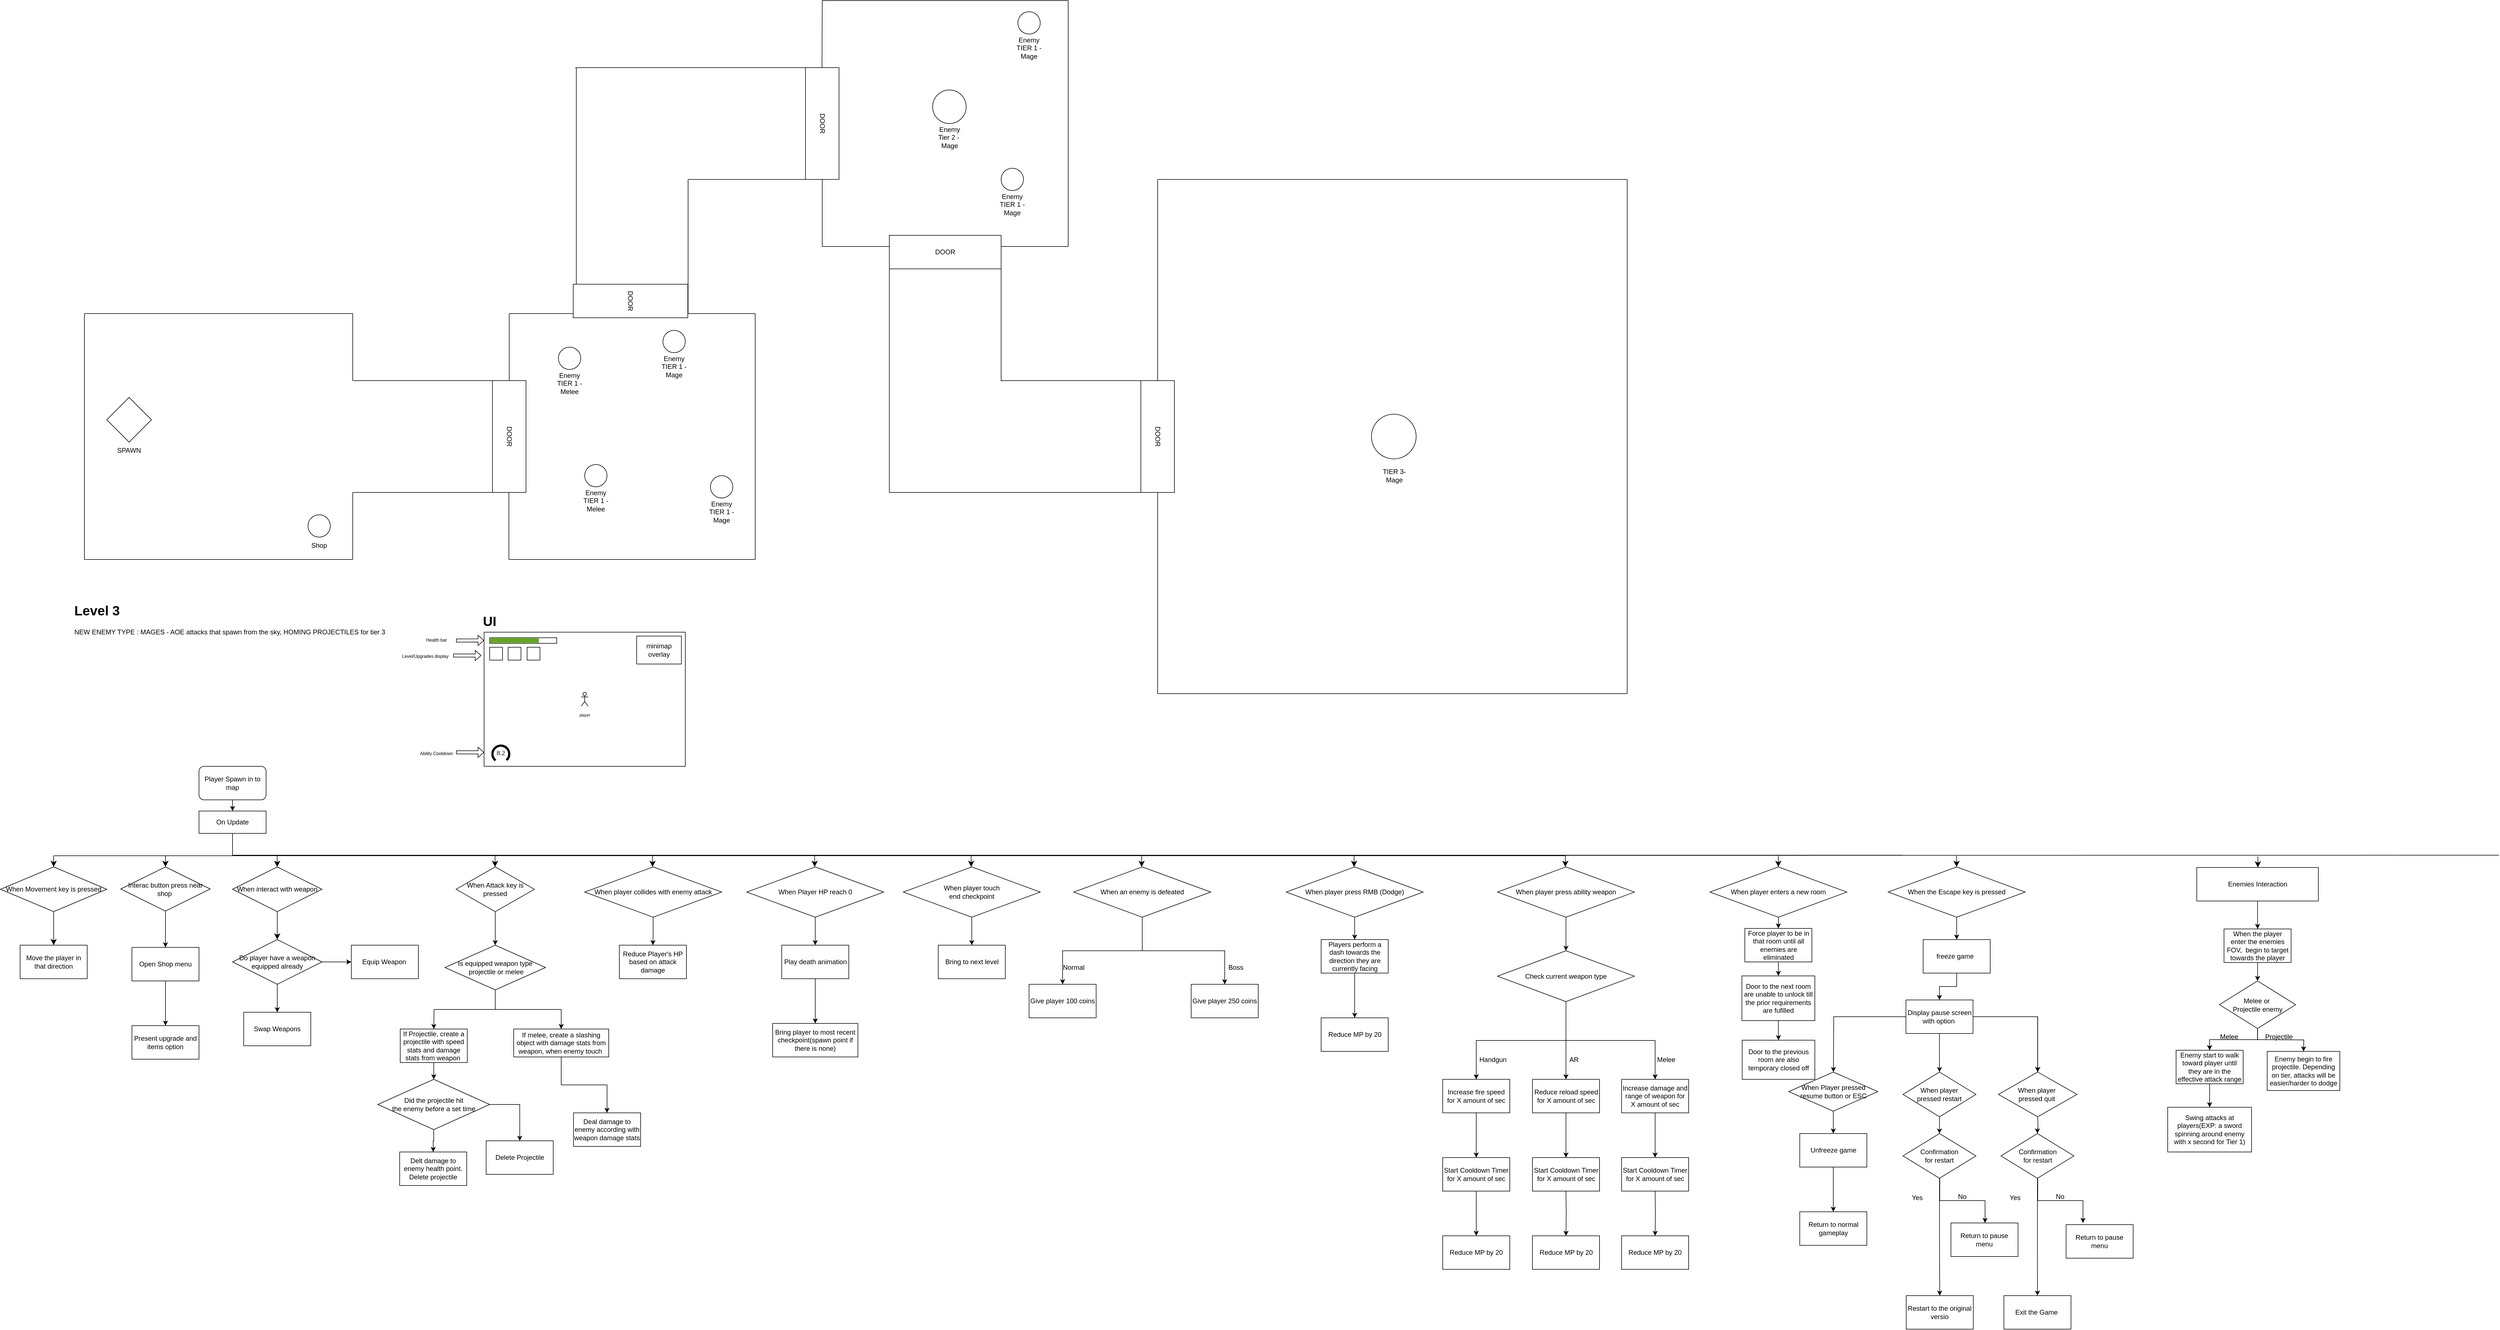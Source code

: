 <mxfile version="27.1.1">
  <diagram name="Page-1" id="taYUtSJ_4CDuhA6wjiIW">
    <mxGraphModel dx="4773" dy="3417" grid="1" gridSize="10" guides="1" tooltips="1" connect="1" arrows="1" fold="1" page="1" pageScale="1" pageWidth="850" pageHeight="1100" math="0" shadow="0" adaptiveColors="auto">
      <root>
        <mxCell id="0" />
        <mxCell id="1" parent="0" />
        <mxCell id="AHNwK2kC-aCpybcXHfES-3" value="" style="rounded=0;whiteSpace=wrap;html=1;strokeColor=none;fillColor=light-dark(#FFFFFF,#00CC00);opacity=20;movable=0;resizable=0;rotatable=0;deletable=0;editable=0;locked=1;connectable=0;" parent="1" vertex="1">
          <mxGeometry x="-600" y="480" width="480" height="440" as="geometry" />
        </mxCell>
        <mxCell id="h_4dqQD72bOemCukOD2A-11" value="&lt;h1 style=&quot;margin-top: 0px;&quot;&gt;Level 3&lt;/h1&gt;&lt;div&gt;NEW ENEMY TYPE : MAGES - AOE attacks that spawn from the sky, HOMING PROJECTILES for tier 3&lt;/div&gt;" style="text;html=1;whiteSpace=wrap;overflow=hidden;rounded=0;" parent="1" vertex="1">
          <mxGeometry x="-620" y="991.45" width="620" height="310" as="geometry" />
        </mxCell>
        <mxCell id="E4qFbeiB4ODEOkEXqFHY-1" value="&lt;h1 style=&quot;margin-top: 0px;&quot;&gt;&lt;span style=&quot;background-color: transparent; color: light-dark(rgb(0, 0, 0), rgb(255, 255, 255));&quot;&gt;UI&lt;/span&gt;&lt;/h1&gt;" style="text;html=1;whiteSpace=wrap;overflow=hidden;rounded=0;align=center;" parent="1" vertex="1">
          <mxGeometry x="35" y="1010" width="180" height="40" as="geometry" />
        </mxCell>
        <mxCell id="E4qFbeiB4ODEOkEXqFHY-2" value="" style="rounded=0;whiteSpace=wrap;html=1;" parent="1" vertex="1">
          <mxGeometry x="115" y="1050" width="360" height="240" as="geometry" />
        </mxCell>
        <mxCell id="E4qFbeiB4ODEOkEXqFHY-3" value="" style="rounded=0;whiteSpace=wrap;html=1;" parent="1" vertex="1">
          <mxGeometry x="125" y="1060" width="120" height="10" as="geometry" />
        </mxCell>
        <mxCell id="E4qFbeiB4ODEOkEXqFHY-4" value="" style="rounded=0;whiteSpace=wrap;html=1;fillColor=#60a917;fontColor=#ffffff;strokeColor=none;movable=1;resizable=1;rotatable=1;deletable=1;editable=1;locked=0;connectable=1;" parent="1" vertex="1">
          <mxGeometry x="126" y="1061" width="87" height="8" as="geometry" />
        </mxCell>
        <mxCell id="E4qFbeiB4ODEOkEXqFHY-5" value="" style="ellipse;whiteSpace=wrap;html=1;aspect=fixed;strokeWidth=4;" parent="1" vertex="1">
          <mxGeometry x="130" y="1253" width="30" height="30" as="geometry" />
        </mxCell>
        <mxCell id="E4qFbeiB4ODEOkEXqFHY-7" value="&lt;font face=&quot;Tahoma&quot;&gt;8.2&lt;/font&gt;" style="text;html=1;align=center;verticalAlign=middle;whiteSpace=wrap;rounded=0;" parent="1" vertex="1">
          <mxGeometry x="115" y="1251" width="60" height="30" as="geometry" />
        </mxCell>
        <mxCell id="E4qFbeiB4ODEOkEXqFHY-8" value="minimap overlay" style="rounded=0;whiteSpace=wrap;html=1;" parent="1" vertex="1">
          <mxGeometry x="388" y="1057" width="80" height="50" as="geometry" />
        </mxCell>
        <mxCell id="E4qFbeiB4ODEOkEXqFHY-9" value="" style="shape=flexArrow;endArrow=classic;html=1;rounded=0;width=5.714;endSize=3.095;endWidth=11.565;" parent="1" edge="1">
          <mxGeometry width="50" height="50" relative="1" as="geometry">
            <mxPoint x="65" y="1265" as="sourcePoint" />
            <mxPoint x="115" y="1265" as="targetPoint" />
          </mxGeometry>
        </mxCell>
        <mxCell id="E4qFbeiB4ODEOkEXqFHY-10" value="" style="shape=flexArrow;endArrow=classic;html=1;rounded=0;width=5.714;endSize=3.095;endWidth=11.565;" parent="1" edge="1">
          <mxGeometry width="50" height="50" relative="1" as="geometry">
            <mxPoint x="65" y="1065" as="sourcePoint" />
            <mxPoint x="115" y="1064.76" as="targetPoint" />
          </mxGeometry>
        </mxCell>
        <mxCell id="E4qFbeiB4ODEOkEXqFHY-11" value="&lt;div&gt;&lt;font style=&quot;font-size: 8px;&quot;&gt;Ability&amp;nbsp;&lt;/font&gt;&lt;span style=&quot;font-size: 8px; background-color: transparent; color: light-dark(rgb(0, 0, 0), rgb(255, 255, 255));&quot;&gt;Cooldown&lt;/span&gt;&lt;/div&gt;" style="text;html=1;align=center;verticalAlign=middle;whiteSpace=wrap;rounded=0;" parent="1" vertex="1">
          <mxGeometry x="-15" y="1251" width="90" height="30" as="geometry" />
        </mxCell>
        <mxCell id="E4qFbeiB4ODEOkEXqFHY-12" value="&lt;div&gt;&lt;span style=&quot;font-size: 8px;&quot;&gt;Health bar&lt;/span&gt;&lt;/div&gt;" style="text;html=1;align=center;verticalAlign=middle;whiteSpace=wrap;rounded=0;" parent="1" vertex="1">
          <mxGeometry x="-15" y="1048" width="90" height="30" as="geometry" />
        </mxCell>
        <mxCell id="E4qFbeiB4ODEOkEXqFHY-19" value="" style="whiteSpace=wrap;html=1;aspect=fixed;" parent="1" vertex="1">
          <mxGeometry x="125" y="1077" width="23" height="23" as="geometry" />
        </mxCell>
        <mxCell id="E4qFbeiB4ODEOkEXqFHY-20" value="" style="whiteSpace=wrap;html=1;aspect=fixed;" parent="1" vertex="1">
          <mxGeometry x="158" y="1077" width="23" height="23" as="geometry" />
        </mxCell>
        <mxCell id="E4qFbeiB4ODEOkEXqFHY-21" value="" style="whiteSpace=wrap;html=1;aspect=fixed;" parent="1" vertex="1">
          <mxGeometry x="192" y="1077" width="23" height="23" as="geometry" />
        </mxCell>
        <mxCell id="E4qFbeiB4ODEOkEXqFHY-22" value="" style="shape=flexArrow;endArrow=classic;html=1;rounded=0;width=5.714;endSize=3.095;endWidth=11.565;" parent="1" edge="1">
          <mxGeometry width="50" height="50" relative="1" as="geometry">
            <mxPoint x="60" y="1091.8" as="sourcePoint" />
            <mxPoint x="110" y="1091.8" as="targetPoint" />
          </mxGeometry>
        </mxCell>
        <mxCell id="E4qFbeiB4ODEOkEXqFHY-23" value="&lt;span style=&quot;font-size: 8px;&quot;&gt;Level/Upgrades display&lt;/span&gt;" style="text;html=1;align=center;verticalAlign=middle;whiteSpace=wrap;rounded=0;" parent="1" vertex="1">
          <mxGeometry x="-35" y="1077" width="90" height="30" as="geometry" />
        </mxCell>
        <mxCell id="E4qFbeiB4ODEOkEXqFHY-24" value="" style="triangle;whiteSpace=wrap;html=1;rotation=-90;strokeColor=none;" parent="1" vertex="1">
          <mxGeometry x="137.2" y="1258.45" width="16.87" height="43" as="geometry" />
        </mxCell>
        <mxCell id="E4qFbeiB4ODEOkEXqFHY-25" value="&lt;div&gt;&lt;font style=&quot;font-size: 7px;&quot;&gt;player&lt;/font&gt;&lt;/div&gt;" style="shape=umlActor;verticalLabelPosition=bottom;verticalAlign=top;html=1;outlineConnect=0;rounded=0;" parent="1" vertex="1">
          <mxGeometry x="288.75" y="1157.5" width="12.5" height="25" as="geometry" />
        </mxCell>
        <mxCell id="0Q67ihyZQGFLPFBbPp2H-2" value="" style="endArrow=none;html=1;rounded=0;" parent="1" edge="1">
          <mxGeometry width="50" height="50" relative="1" as="geometry">
            <mxPoint x="-600" y="920" as="sourcePoint" />
            <mxPoint x="-600" y="480" as="targetPoint" />
          </mxGeometry>
        </mxCell>
        <mxCell id="0Q67ihyZQGFLPFBbPp2H-3" value="" style="endArrow=none;html=1;rounded=0;" parent="1" edge="1">
          <mxGeometry width="50" height="50" relative="1" as="geometry">
            <mxPoint x="-600" y="480" as="sourcePoint" />
            <mxPoint x="-120" y="480" as="targetPoint" />
          </mxGeometry>
        </mxCell>
        <mxCell id="0Q67ihyZQGFLPFBbPp2H-4" value="" style="endArrow=none;html=1;rounded=0;" parent="1" edge="1">
          <mxGeometry width="50" height="50" relative="1" as="geometry">
            <mxPoint x="-600" y="920" as="sourcePoint" />
            <mxPoint x="-120" y="920" as="targetPoint" />
          </mxGeometry>
        </mxCell>
        <mxCell id="0Q67ihyZQGFLPFBbPp2H-5" value="" style="endArrow=none;html=1;rounded=0;" parent="1" edge="1">
          <mxGeometry width="50" height="50" relative="1" as="geometry">
            <mxPoint x="-120" y="600" as="sourcePoint" />
            <mxPoint x="-120" y="480" as="targetPoint" />
          </mxGeometry>
        </mxCell>
        <mxCell id="0Q67ihyZQGFLPFBbPp2H-6" value="" style="endArrow=none;html=1;rounded=0;" parent="1" edge="1">
          <mxGeometry width="50" height="50" relative="1" as="geometry">
            <mxPoint x="-120" y="920" as="sourcePoint" />
            <mxPoint x="-120" y="800" as="targetPoint" />
          </mxGeometry>
        </mxCell>
        <mxCell id="0Q67ihyZQGFLPFBbPp2H-7" value="" style="endArrow=none;html=1;rounded=0;" parent="1" edge="1">
          <mxGeometry width="50" height="50" relative="1" as="geometry">
            <mxPoint x="-120" y="600" as="sourcePoint" />
            <mxPoint x="160" y="600" as="targetPoint" />
          </mxGeometry>
        </mxCell>
        <mxCell id="0Q67ihyZQGFLPFBbPp2H-8" value="" style="endArrow=none;html=1;rounded=0;" parent="1" edge="1">
          <mxGeometry width="50" height="50" relative="1" as="geometry">
            <mxPoint x="-120" y="800" as="sourcePoint" />
            <mxPoint x="160" y="800" as="targetPoint" />
          </mxGeometry>
        </mxCell>
        <mxCell id="0Q67ihyZQGFLPFBbPp2H-9" value="DOOR" style="rounded=0;whiteSpace=wrap;html=1;rotation=90;" parent="1" vertex="1">
          <mxGeometry x="60" y="670" width="200" height="60" as="geometry" />
        </mxCell>
        <mxCell id="0Q67ihyZQGFLPFBbPp2H-10" value="" style="endArrow=none;html=1;rounded=0;" parent="1" source="0Q67ihyZQGFLPFBbPp2H-9" edge="1">
          <mxGeometry width="50" height="50" relative="1" as="geometry">
            <mxPoint x="110" y="650" as="sourcePoint" />
            <mxPoint x="160" y="600" as="targetPoint" />
          </mxGeometry>
        </mxCell>
        <mxCell id="0Q67ihyZQGFLPFBbPp2H-11" value="" style="endArrow=none;html=1;rounded=0;entryX=1;entryY=0.5;entryDx=0;entryDy=0;" parent="1" target="0Q67ihyZQGFLPFBbPp2H-9" edge="1">
          <mxGeometry width="50" height="50" relative="1" as="geometry">
            <mxPoint x="160" y="800" as="sourcePoint" />
            <mxPoint x="160" y="760" as="targetPoint" />
          </mxGeometry>
        </mxCell>
        <mxCell id="0Q67ihyZQGFLPFBbPp2H-12" value="" style="endArrow=none;html=1;rounded=0;" parent="1" edge="1">
          <mxGeometry width="50" height="50" relative="1" as="geometry">
            <mxPoint x="160" y="600" as="sourcePoint" />
            <mxPoint x="160" y="480" as="targetPoint" />
          </mxGeometry>
        </mxCell>
        <mxCell id="0Q67ihyZQGFLPFBbPp2H-13" value="" style="endArrow=none;html=1;rounded=0;" parent="1" edge="1">
          <mxGeometry width="50" height="50" relative="1" as="geometry">
            <mxPoint x="159.41" y="920" as="sourcePoint" />
            <mxPoint x="159.41" y="800" as="targetPoint" />
          </mxGeometry>
        </mxCell>
        <mxCell id="0Q67ihyZQGFLPFBbPp2H-14" value="" style="endArrow=none;html=1;rounded=0;" parent="1" edge="1">
          <mxGeometry width="50" height="50" relative="1" as="geometry">
            <mxPoint x="160" y="920" as="sourcePoint" />
            <mxPoint x="600" y="920" as="targetPoint" />
          </mxGeometry>
        </mxCell>
        <mxCell id="0Q67ihyZQGFLPFBbPp2H-15" value="" style="endArrow=none;html=1;rounded=0;" parent="1" edge="1">
          <mxGeometry width="50" height="50" relative="1" as="geometry">
            <mxPoint x="600" y="920" as="sourcePoint" />
            <mxPoint x="600" y="480" as="targetPoint" />
          </mxGeometry>
        </mxCell>
        <mxCell id="0Q67ihyZQGFLPFBbPp2H-16" value="" style="endArrow=none;html=1;rounded=0;" parent="1" edge="1">
          <mxGeometry width="50" height="50" relative="1" as="geometry">
            <mxPoint x="160" y="480" as="sourcePoint" />
            <mxPoint x="280" y="480" as="targetPoint" />
          </mxGeometry>
        </mxCell>
        <mxCell id="0Q67ihyZQGFLPFBbPp2H-17" value="" style="endArrow=none;html=1;rounded=0;" parent="1" edge="1">
          <mxGeometry width="50" height="50" relative="1" as="geometry">
            <mxPoint x="480" y="480" as="sourcePoint" />
            <mxPoint x="600" y="480" as="targetPoint" />
          </mxGeometry>
        </mxCell>
        <mxCell id="0Q67ihyZQGFLPFBbPp2H-18" value="" style="endArrow=none;html=1;rounded=0;" parent="1" edge="1">
          <mxGeometry width="50" height="50" relative="1" as="geometry">
            <mxPoint x="280" y="480" as="sourcePoint" />
            <mxPoint x="280" y="40" as="targetPoint" />
          </mxGeometry>
        </mxCell>
        <mxCell id="0Q67ihyZQGFLPFBbPp2H-19" value="" style="endArrow=none;html=1;rounded=0;" parent="1" edge="1">
          <mxGeometry width="50" height="50" relative="1" as="geometry">
            <mxPoint x="480" y="480" as="sourcePoint" />
            <mxPoint x="480" y="240" as="targetPoint" />
          </mxGeometry>
        </mxCell>
        <mxCell id="0Q67ihyZQGFLPFBbPp2H-20" value="" style="endArrow=none;html=1;rounded=0;" parent="1" edge="1">
          <mxGeometry width="50" height="50" relative="1" as="geometry">
            <mxPoint x="278" y="40" as="sourcePoint" />
            <mxPoint x="720" y="40" as="targetPoint" />
          </mxGeometry>
        </mxCell>
        <mxCell id="0Q67ihyZQGFLPFBbPp2H-21" value="" style="endArrow=none;html=1;rounded=0;" parent="1" edge="1">
          <mxGeometry width="50" height="50" relative="1" as="geometry">
            <mxPoint x="480" y="240" as="sourcePoint" />
            <mxPoint x="720" y="240" as="targetPoint" />
          </mxGeometry>
        </mxCell>
        <mxCell id="0Q67ihyZQGFLPFBbPp2H-22" value="DOOR" style="rounded=0;whiteSpace=wrap;html=1;rotation=90;" parent="1" vertex="1">
          <mxGeometry x="620" y="110" width="200" height="60" as="geometry" />
        </mxCell>
        <mxCell id="0Q67ihyZQGFLPFBbPp2H-24" value="" style="endArrow=none;html=1;rounded=0;entryX=1;entryY=0.5;entryDx=0;entryDy=0;" parent="1" target="0Q67ihyZQGFLPFBbPp2H-22" edge="1">
          <mxGeometry width="50" height="50" relative="1" as="geometry">
            <mxPoint x="720" y="240" as="sourcePoint" />
            <mxPoint x="770" y="190" as="targetPoint" />
          </mxGeometry>
        </mxCell>
        <mxCell id="0Q67ihyZQGFLPFBbPp2H-26" value="" style="endArrow=none;html=1;rounded=0;" parent="1" edge="1">
          <mxGeometry width="50" height="50" relative="1" as="geometry">
            <mxPoint x="720" y="360" as="sourcePoint" />
            <mxPoint x="720" y="240" as="targetPoint" />
          </mxGeometry>
        </mxCell>
        <mxCell id="0Q67ihyZQGFLPFBbPp2H-27" value="" style="endArrow=none;html=1;rounded=0;" parent="1" edge="1">
          <mxGeometry width="50" height="50" relative="1" as="geometry">
            <mxPoint x="719.58" y="40" as="sourcePoint" />
            <mxPoint x="720" y="-80" as="targetPoint" />
          </mxGeometry>
        </mxCell>
        <mxCell id="0Q67ihyZQGFLPFBbPp2H-28" value="" style="endArrow=none;html=1;rounded=0;" parent="1" edge="1">
          <mxGeometry width="50" height="50" relative="1" as="geometry">
            <mxPoint x="720" y="-80" as="sourcePoint" />
            <mxPoint x="1160" y="-80" as="targetPoint" />
          </mxGeometry>
        </mxCell>
        <mxCell id="0Q67ihyZQGFLPFBbPp2H-30" value="" style="endArrow=none;html=1;rounded=0;" parent="1" edge="1">
          <mxGeometry width="50" height="50" relative="1" as="geometry">
            <mxPoint x="1160" y="360" as="sourcePoint" />
            <mxPoint x="1160" y="-80" as="targetPoint" />
          </mxGeometry>
        </mxCell>
        <mxCell id="0Q67ihyZQGFLPFBbPp2H-31" value="" style="endArrow=none;html=1;rounded=0;" parent="1" edge="1">
          <mxGeometry width="50" height="50" relative="1" as="geometry">
            <mxPoint x="720" y="360" as="sourcePoint" />
            <mxPoint x="840" y="360" as="targetPoint" />
          </mxGeometry>
        </mxCell>
        <mxCell id="0Q67ihyZQGFLPFBbPp2H-32" value="" style="endArrow=none;html=1;rounded=0;" parent="1" edge="1">
          <mxGeometry width="50" height="50" relative="1" as="geometry">
            <mxPoint x="1040" y="360" as="sourcePoint" />
            <mxPoint x="1160" y="360" as="targetPoint" />
          </mxGeometry>
        </mxCell>
        <mxCell id="0Q67ihyZQGFLPFBbPp2H-33" value="" style="endArrow=none;html=1;rounded=0;" parent="1" edge="1">
          <mxGeometry width="50" height="50" relative="1" as="geometry">
            <mxPoint x="840" y="800" as="sourcePoint" />
            <mxPoint x="840" y="360" as="targetPoint" />
          </mxGeometry>
        </mxCell>
        <mxCell id="0Q67ihyZQGFLPFBbPp2H-34" value="" style="endArrow=none;html=1;rounded=0;" parent="1" edge="1">
          <mxGeometry width="50" height="50" relative="1" as="geometry">
            <mxPoint x="1040" y="601.143" as="sourcePoint" />
            <mxPoint x="1040" y="360" as="targetPoint" />
          </mxGeometry>
        </mxCell>
        <mxCell id="0Q67ihyZQGFLPFBbPp2H-35" value="" style="endArrow=none;html=1;rounded=0;" parent="1" edge="1">
          <mxGeometry width="50" height="50" relative="1" as="geometry">
            <mxPoint x="840" y="800" as="sourcePoint" />
            <mxPoint x="1320" y="800" as="targetPoint" />
          </mxGeometry>
        </mxCell>
        <mxCell id="0Q67ihyZQGFLPFBbPp2H-36" value="" style="endArrow=none;html=1;rounded=0;" parent="1" edge="1">
          <mxGeometry width="50" height="50" relative="1" as="geometry">
            <mxPoint x="1040" y="600" as="sourcePoint" />
            <mxPoint x="1320" y="600" as="targetPoint" />
          </mxGeometry>
        </mxCell>
        <mxCell id="0Q67ihyZQGFLPFBbPp2H-37" value="" style="endArrow=none;html=1;rounded=0;" parent="1" edge="1">
          <mxGeometry width="50" height="50" relative="1" as="geometry">
            <mxPoint x="1320" y="600" as="sourcePoint" />
            <mxPoint x="1320" y="240" as="targetPoint" />
          </mxGeometry>
        </mxCell>
        <mxCell id="0Q67ihyZQGFLPFBbPp2H-38" value="" style="endArrow=none;html=1;rounded=0;" parent="1" edge="1">
          <mxGeometry width="50" height="50" relative="1" as="geometry">
            <mxPoint x="1320" y="1160" as="sourcePoint" />
            <mxPoint x="1320" y="800" as="targetPoint" />
          </mxGeometry>
        </mxCell>
        <mxCell id="0Q67ihyZQGFLPFBbPp2H-39" value="" style="endArrow=none;html=1;rounded=0;" parent="1" edge="1">
          <mxGeometry width="50" height="50" relative="1" as="geometry">
            <mxPoint x="2160" y="1160" as="sourcePoint" />
            <mxPoint x="1320" y="1160" as="targetPoint" />
          </mxGeometry>
        </mxCell>
        <mxCell id="0Q67ihyZQGFLPFBbPp2H-40" value="" style="endArrow=none;html=1;rounded=0;" parent="1" edge="1">
          <mxGeometry width="50" height="50" relative="1" as="geometry">
            <mxPoint x="2160" y="240" as="sourcePoint" />
            <mxPoint x="1320" y="240" as="targetPoint" />
          </mxGeometry>
        </mxCell>
        <mxCell id="0Q67ihyZQGFLPFBbPp2H-41" value="" style="endArrow=none;html=1;rounded=0;" parent="1" edge="1">
          <mxGeometry width="50" height="50" relative="1" as="geometry">
            <mxPoint x="2160" y="1160" as="sourcePoint" />
            <mxPoint x="2160" y="240" as="targetPoint" />
          </mxGeometry>
        </mxCell>
        <mxCell id="0Q67ihyZQGFLPFBbPp2H-42" value="" style="ellipse;whiteSpace=wrap;html=1;aspect=fixed;fillColor=light-dark(#FFFFFF,#99004D);" parent="1" vertex="1">
          <mxGeometry x="1702.5" y="660" width="80" height="80" as="geometry" />
        </mxCell>
        <mxCell id="AHNwK2kC-aCpybcXHfES-1" value="" style="rhombus;whiteSpace=wrap;html=1;" parent="1" vertex="1">
          <mxGeometry x="-560" y="630" width="80" height="80" as="geometry" />
        </mxCell>
        <mxCell id="AHNwK2kC-aCpybcXHfES-4" value="SPAWN" style="text;html=1;align=center;verticalAlign=middle;whiteSpace=wrap;rounded=0;" parent="1" vertex="1">
          <mxGeometry x="-550" y="710" width="60" height="30" as="geometry" />
        </mxCell>
        <mxCell id="AHNwK2kC-aCpybcXHfES-5" value="" style="ellipse;whiteSpace=wrap;html=1;aspect=fixed;" parent="1" vertex="1">
          <mxGeometry x="-200" y="840" width="40" height="40" as="geometry" />
        </mxCell>
        <mxCell id="AHNwK2kC-aCpybcXHfES-6" value="Shop" style="text;html=1;align=center;verticalAlign=middle;whiteSpace=wrap;rounded=0;" parent="1" vertex="1">
          <mxGeometry x="-210" y="880" width="60" height="30" as="geometry" />
        </mxCell>
        <mxCell id="AHNwK2kC-aCpybcXHfES-8" value="" style="ellipse;whiteSpace=wrap;html=1;aspect=fixed;fillColor=light-dark(#FFFFFF,#FF3333);" parent="1" vertex="1">
          <mxGeometry x="435" y="510" width="40" height="40" as="geometry" />
        </mxCell>
        <mxCell id="AHNwK2kC-aCpybcXHfES-9" value="Enemy&lt;div&gt;TIER 1 -&lt;/div&gt;&lt;div&gt;Mage&lt;/div&gt;" style="text;html=1;align=center;verticalAlign=middle;whiteSpace=wrap;rounded=0;" parent="1" vertex="1">
          <mxGeometry x="425" y="560" width="60" height="30" as="geometry" />
        </mxCell>
        <mxCell id="AHNwK2kC-aCpybcXHfES-10" value="" style="ellipse;whiteSpace=wrap;html=1;aspect=fixed;fillColor=light-dark(#FFFFFF,#FF3333);" parent="1" vertex="1">
          <mxGeometry x="520" y="770" width="40" height="40" as="geometry" />
        </mxCell>
        <mxCell id="AHNwK2kC-aCpybcXHfES-11" value="Enemy&lt;div&gt;TIER 1 -&lt;/div&gt;&lt;div&gt;Mage&lt;/div&gt;" style="text;html=1;align=center;verticalAlign=middle;whiteSpace=wrap;rounded=0;" parent="1" vertex="1">
          <mxGeometry x="510" y="820" width="60" height="30" as="geometry" />
        </mxCell>
        <mxCell id="AHNwK2kC-aCpybcXHfES-12" value="" style="ellipse;whiteSpace=wrap;html=1;aspect=fixed;fillColor=light-dark(#FFFFFF,#FF3333);" parent="1" vertex="1">
          <mxGeometry x="248" y="540" width="40" height="40" as="geometry" />
        </mxCell>
        <mxCell id="AHNwK2kC-aCpybcXHfES-13" value="Enemy&lt;div&gt;TIER 1 -&lt;/div&gt;&lt;div&gt;Melee&lt;/div&gt;" style="text;html=1;align=center;verticalAlign=middle;whiteSpace=wrap;rounded=0;" parent="1" vertex="1">
          <mxGeometry x="238" y="590" width="60" height="30" as="geometry" />
        </mxCell>
        <mxCell id="AHNwK2kC-aCpybcXHfES-14" value="" style="ellipse;whiteSpace=wrap;html=1;aspect=fixed;fillColor=light-dark(#FFFFFF,#FF3333);" parent="1" vertex="1">
          <mxGeometry x="295" y="750" width="40" height="40" as="geometry" />
        </mxCell>
        <mxCell id="AHNwK2kC-aCpybcXHfES-15" value="Enemy&lt;div&gt;TIER 1 -&lt;/div&gt;&lt;div&gt;Melee&lt;/div&gt;" style="text;html=1;align=center;verticalAlign=middle;whiteSpace=wrap;rounded=0;" parent="1" vertex="1">
          <mxGeometry x="285" y="800" width="60" height="30" as="geometry" />
        </mxCell>
        <mxCell id="AHNwK2kC-aCpybcXHfES-16" value="" style="ellipse;whiteSpace=wrap;html=1;aspect=fixed;fillColor=light-dark(#FFFFFF,#FF3333);" parent="1" vertex="1">
          <mxGeometry x="1070" y="-60" width="40" height="40" as="geometry" />
        </mxCell>
        <mxCell id="AHNwK2kC-aCpybcXHfES-17" value="Enemy&lt;div&gt;TIER 1 -&lt;/div&gt;&lt;div&gt;Mage&lt;/div&gt;" style="text;html=1;align=center;verticalAlign=middle;whiteSpace=wrap;rounded=0;" parent="1" vertex="1">
          <mxGeometry x="1060" y="-10" width="60" height="30" as="geometry" />
        </mxCell>
        <mxCell id="AHNwK2kC-aCpybcXHfES-20" value="" style="ellipse;whiteSpace=wrap;html=1;aspect=fixed;fillColor=light-dark(#FFFFFF,#FF3333);" parent="1" vertex="1">
          <mxGeometry x="1040" y="220" width="40" height="40" as="geometry" />
        </mxCell>
        <mxCell id="AHNwK2kC-aCpybcXHfES-21" value="Enemy&lt;div&gt;TIER 1 -&lt;/div&gt;&lt;div&gt;Mage&lt;/div&gt;" style="text;html=1;align=center;verticalAlign=middle;whiteSpace=wrap;rounded=0;" parent="1" vertex="1">
          <mxGeometry x="1030" y="270" width="60" height="30" as="geometry" />
        </mxCell>
        <mxCell id="AHNwK2kC-aCpybcXHfES-22" value="" style="ellipse;whiteSpace=wrap;html=1;aspect=fixed;fillColor=light-dark(#FFFFFF,#FFFF00);" parent="1" vertex="1">
          <mxGeometry x="917.5" y="80" width="60" height="60" as="geometry" />
        </mxCell>
        <mxCell id="AHNwK2kC-aCpybcXHfES-23" value="Enemy&lt;div&gt;Tier 2 -&amp;nbsp;&lt;/div&gt;&lt;div&gt;Mage&lt;/div&gt;" style="text;html=1;align=center;verticalAlign=middle;whiteSpace=wrap;rounded=0;" parent="1" vertex="1">
          <mxGeometry x="917.5" y="150" width="60" height="30" as="geometry" />
        </mxCell>
        <mxCell id="AHNwK2kC-aCpybcXHfES-24" value="TIER 3-&lt;div&gt;Mage&lt;/div&gt;" style="text;html=1;align=center;verticalAlign=middle;resizable=0;points=[];autosize=1;strokeColor=none;fillColor=none;" parent="1" vertex="1">
          <mxGeometry x="1712.5" y="750" width="60" height="40" as="geometry" />
        </mxCell>
        <mxCell id="AHNwK2kC-aCpybcXHfES-25" value="DOOR" style="rounded=0;whiteSpace=wrap;html=1;rotation=90;direction=south;" parent="1" vertex="1">
          <mxGeometry x="347" y="355" width="60" height="205" as="geometry" />
        </mxCell>
        <mxCell id="AHNwK2kC-aCpybcXHfES-26" value="DOOR" style="rounded=0;whiteSpace=wrap;html=1;rotation=0;" parent="1" vertex="1">
          <mxGeometry x="840" y="340" width="200" height="60" as="geometry" />
        </mxCell>
        <mxCell id="AHNwK2kC-aCpybcXHfES-27" value="DOOR" style="rounded=0;whiteSpace=wrap;html=1;rotation=90;" parent="1" vertex="1">
          <mxGeometry x="1220" y="670" width="200" height="60" as="geometry" />
        </mxCell>
        <mxCell id="_PuXTlX4eswYH-ud0qcQ-9" style="edgeStyle=orthogonalEdgeStyle;rounded=0;orthogonalLoop=1;jettySize=auto;html=1;exitX=0.5;exitY=1;exitDx=0;exitDy=0;entryX=0.5;entryY=0;entryDx=0;entryDy=0;" edge="1" parent="1" target="_PuXTlX4eswYH-ud0qcQ-10">
          <mxGeometry relative="1" as="geometry">
            <mxPoint x="-335" y="1350" as="sourcePoint" />
          </mxGeometry>
        </mxCell>
        <mxCell id="_PuXTlX4eswYH-ud0qcQ-10" value="On Update" style="rounded=0;whiteSpace=wrap;html=1;" vertex="1" parent="1">
          <mxGeometry x="-395" y="1370" width="120" height="40" as="geometry" />
        </mxCell>
        <mxCell id="_PuXTlX4eswYH-ud0qcQ-11" style="edgeStyle=none;curved=1;rounded=0;orthogonalLoop=1;jettySize=auto;html=1;exitX=0.5;exitY=1;exitDx=0;exitDy=0;fontSize=12;startSize=8;endSize=8;" edge="1" parent="1" source="_PuXTlX4eswYH-ud0qcQ-12" target="_PuXTlX4eswYH-ud0qcQ-16">
          <mxGeometry relative="1" as="geometry" />
        </mxCell>
        <mxCell id="_PuXTlX4eswYH-ud0qcQ-12" value="&lt;div&gt;&lt;span style=&quot;background-color: transparent; color: light-dark(rgb(0, 0, 0), rgb(255, 255, 255));&quot;&gt;When Movement key is pressed&lt;/span&gt;&lt;/div&gt;" style="rhombus;whiteSpace=wrap;html=1;" vertex="1" parent="1">
          <mxGeometry x="-750" y="1470" width="190" height="80" as="geometry" />
        </mxCell>
        <mxCell id="_PuXTlX4eswYH-ud0qcQ-13" value="" style="endArrow=none;html=1;rounded=0;fontSize=12;startSize=8;endSize=8;curved=1;" edge="1" parent="1">
          <mxGeometry width="50" height="50" relative="1" as="geometry">
            <mxPoint x="-335" y="1450" as="sourcePoint" />
            <mxPoint x="-335" y="1410" as="targetPoint" />
          </mxGeometry>
        </mxCell>
        <mxCell id="_PuXTlX4eswYH-ud0qcQ-14" value="" style="endArrow=none;html=1;rounded=0;fontSize=12;startSize=8;endSize=8;curved=1;" edge="1" parent="1">
          <mxGeometry width="50" height="50" relative="1" as="geometry">
            <mxPoint x="-335" y="1450" as="sourcePoint" />
            <mxPoint x="-655" y="1450" as="targetPoint" />
          </mxGeometry>
        </mxCell>
        <mxCell id="_PuXTlX4eswYH-ud0qcQ-15" value="" style="endArrow=classic;html=1;rounded=0;fontSize=12;startSize=8;endSize=8;curved=1;entryX=0.5;entryY=0;entryDx=0;entryDy=0;" edge="1" parent="1" target="_PuXTlX4eswYH-ud0qcQ-12">
          <mxGeometry width="50" height="50" relative="1" as="geometry">
            <mxPoint x="-655" y="1450" as="sourcePoint" />
            <mxPoint x="-705" y="1460" as="targetPoint" />
          </mxGeometry>
        </mxCell>
        <mxCell id="_PuXTlX4eswYH-ud0qcQ-16" value="Move the player in that direction" style="rounded=0;whiteSpace=wrap;html=1;" vertex="1" parent="1">
          <mxGeometry x="-715" y="1610" width="120" height="60" as="geometry" />
        </mxCell>
        <mxCell id="_PuXTlX4eswYH-ud0qcQ-17" value="" style="endArrow=classic;html=1;rounded=0;fontSize=12;startSize=8;endSize=8;curved=1;" edge="1" parent="1">
          <mxGeometry width="50" height="50" relative="1" as="geometry">
            <mxPoint x="-455" y="1450" as="sourcePoint" />
            <mxPoint x="-455" y="1470" as="targetPoint" />
          </mxGeometry>
        </mxCell>
        <mxCell id="_PuXTlX4eswYH-ud0qcQ-18" value="" style="edgeStyle=none;curved=1;rounded=0;orthogonalLoop=1;jettySize=auto;html=1;fontSize=12;startSize=8;endSize=8;" edge="1" parent="1" source="_PuXTlX4eswYH-ud0qcQ-19" target="_PuXTlX4eswYH-ud0qcQ-24">
          <mxGeometry relative="1" as="geometry" />
        </mxCell>
        <mxCell id="_PuXTlX4eswYH-ud0qcQ-19" value="When interact with weapon" style="rhombus;whiteSpace=wrap;html=1;" vertex="1" parent="1">
          <mxGeometry x="-335" y="1470" width="160" height="80" as="geometry" />
        </mxCell>
        <mxCell id="_PuXTlX4eswYH-ud0qcQ-20" value="" style="endArrow=none;html=1;rounded=0;fontSize=12;startSize=8;endSize=8;curved=1;" edge="1" parent="1">
          <mxGeometry width="50" height="50" relative="1" as="geometry">
            <mxPoint x="-335" y="1450" as="sourcePoint" />
            <mxPoint x="2050" y="1450" as="targetPoint" />
          </mxGeometry>
        </mxCell>
        <mxCell id="_PuXTlX4eswYH-ud0qcQ-21" value="" style="endArrow=classic;html=1;rounded=0;fontSize=12;startSize=8;endSize=8;curved=1;" edge="1" parent="1">
          <mxGeometry width="50" height="50" relative="1" as="geometry">
            <mxPoint x="-255.11" y="1450" as="sourcePoint" />
            <mxPoint x="-255.11" y="1470" as="targetPoint" />
          </mxGeometry>
        </mxCell>
        <mxCell id="_PuXTlX4eswYH-ud0qcQ-22" style="edgeStyle=orthogonalEdgeStyle;rounded=0;orthogonalLoop=1;jettySize=auto;html=1;exitX=1;exitY=0.5;exitDx=0;exitDy=0;" edge="1" parent="1">
          <mxGeometry relative="1" as="geometry">
            <mxPoint x="-122.5" y="1640" as="targetPoint" />
            <mxPoint x="-202.5" y="1640" as="sourcePoint" />
          </mxGeometry>
        </mxCell>
        <mxCell id="_PuXTlX4eswYH-ud0qcQ-23" style="edgeStyle=orthogonalEdgeStyle;rounded=0;orthogonalLoop=1;jettySize=auto;html=1;exitX=0.5;exitY=1;exitDx=0;exitDy=0;" edge="1" parent="1" source="_PuXTlX4eswYH-ud0qcQ-24">
          <mxGeometry relative="1" as="geometry">
            <mxPoint x="-255" y="1730" as="targetPoint" />
          </mxGeometry>
        </mxCell>
        <mxCell id="_PuXTlX4eswYH-ud0qcQ-24" value="Do player have a weapon&lt;div&gt;equipped already&lt;/div&gt;" style="rhombus;whiteSpace=wrap;html=1;" vertex="1" parent="1">
          <mxGeometry x="-335" y="1600" width="160" height="80" as="geometry" />
        </mxCell>
        <mxCell id="_PuXTlX4eswYH-ud0qcQ-25" value="Equip Weapon&amp;nbsp;" style="rounded=0;whiteSpace=wrap;html=1;" vertex="1" parent="1">
          <mxGeometry x="-122.5" y="1610" width="120" height="60" as="geometry" />
        </mxCell>
        <mxCell id="_PuXTlX4eswYH-ud0qcQ-26" value="Swap Weapons" style="rounded=0;whiteSpace=wrap;html=1;" vertex="1" parent="1">
          <mxGeometry x="-315" y="1730" width="120" height="60" as="geometry" />
        </mxCell>
        <mxCell id="_PuXTlX4eswYH-ud0qcQ-27" value="" style="endArrow=classic;html=1;rounded=0;fontSize=12;startSize=8;endSize=8;curved=1;" edge="1" parent="1">
          <mxGeometry width="50" height="50" relative="1" as="geometry">
            <mxPoint x="134.6" y="1450" as="sourcePoint" />
            <mxPoint x="134.6" y="1470" as="targetPoint" />
          </mxGeometry>
        </mxCell>
        <mxCell id="_PuXTlX4eswYH-ud0qcQ-28" style="edgeStyle=orthogonalEdgeStyle;rounded=0;orthogonalLoop=1;jettySize=auto;html=1;exitX=0.5;exitY=1;exitDx=0;exitDy=0;entryX=0.5;entryY=0;entryDx=0;entryDy=0;" edge="1" parent="1" source="_PuXTlX4eswYH-ud0qcQ-29">
          <mxGeometry relative="1" as="geometry">
            <mxPoint x="135" y="1610" as="targetPoint" />
          </mxGeometry>
        </mxCell>
        <mxCell id="_PuXTlX4eswYH-ud0qcQ-29" value="When Attack key is pressed" style="rhombus;whiteSpace=wrap;html=1;" vertex="1" parent="1">
          <mxGeometry x="65" y="1470" width="140" height="80" as="geometry" />
        </mxCell>
        <mxCell id="_PuXTlX4eswYH-ud0qcQ-30" style="edgeStyle=orthogonalEdgeStyle;rounded=0;orthogonalLoop=1;jettySize=auto;html=1;exitX=0.5;exitY=1;exitDx=0;exitDy=0;" edge="1" parent="1" source="_PuXTlX4eswYH-ud0qcQ-32">
          <mxGeometry relative="1" as="geometry">
            <mxPoint x="25" y="1760" as="targetPoint" />
            <mxPoint x="135" y="1730" as="sourcePoint" />
          </mxGeometry>
        </mxCell>
        <mxCell id="_PuXTlX4eswYH-ud0qcQ-31" value="" style="edgeStyle=orthogonalEdgeStyle;rounded=0;orthogonalLoop=1;jettySize=auto;html=1;" edge="1" parent="1" source="_PuXTlX4eswYH-ud0qcQ-32" target="_PuXTlX4eswYH-ud0qcQ-34">
          <mxGeometry relative="1" as="geometry" />
        </mxCell>
        <mxCell id="_PuXTlX4eswYH-ud0qcQ-32" value="Is equipped weapon type&lt;div&gt;&amp;nbsp;projectile or melee&lt;/div&gt;" style="rhombus;whiteSpace=wrap;html=1;rounded=0;" vertex="1" parent="1">
          <mxGeometry x="45" y="1610" width="180" height="80" as="geometry" />
        </mxCell>
        <mxCell id="_PuXTlX4eswYH-ud0qcQ-33" value="" style="edgeStyle=orthogonalEdgeStyle;rounded=0;orthogonalLoop=1;jettySize=auto;html=1;" edge="1" parent="1" source="_PuXTlX4eswYH-ud0qcQ-34" target="_PuXTlX4eswYH-ud0qcQ-43">
          <mxGeometry relative="1" as="geometry" />
        </mxCell>
        <mxCell id="_PuXTlX4eswYH-ud0qcQ-34" value="If melee, create a slashing object with damage stats from weapon, when enemy touch&amp;nbsp;" style="whiteSpace=wrap;html=1;rounded=0;" vertex="1" parent="1">
          <mxGeometry x="168" y="1760" width="170" height="50" as="geometry" />
        </mxCell>
        <mxCell id="_PuXTlX4eswYH-ud0qcQ-35" value="" style="edgeStyle=orthogonalEdgeStyle;rounded=0;orthogonalLoop=1;jettySize=auto;html=1;" edge="1" parent="1" source="_PuXTlX4eswYH-ud0qcQ-36" target="_PuXTlX4eswYH-ud0qcQ-40">
          <mxGeometry relative="1" as="geometry" />
        </mxCell>
        <mxCell id="_PuXTlX4eswYH-ud0qcQ-36" value="If Projectile, create a projectile with speed stats and damage stats from weapon&amp;nbsp;" style="rounded=0;whiteSpace=wrap;html=1;" vertex="1" parent="1">
          <mxGeometry x="-35" y="1760" width="120" height="60" as="geometry" />
        </mxCell>
        <mxCell id="_PuXTlX4eswYH-ud0qcQ-37" style="edgeStyle=orthogonalEdgeStyle;rounded=0;orthogonalLoop=1;jettySize=auto;html=1;exitX=0.5;exitY=1;exitDx=0;exitDy=0;" edge="1" parent="1" source="_PuXTlX4eswYH-ud0qcQ-34" target="_PuXTlX4eswYH-ud0qcQ-34">
          <mxGeometry relative="1" as="geometry" />
        </mxCell>
        <mxCell id="_PuXTlX4eswYH-ud0qcQ-38" value="" style="edgeStyle=orthogonalEdgeStyle;rounded=0;orthogonalLoop=1;jettySize=auto;html=1;" edge="1" parent="1" source="_PuXTlX4eswYH-ud0qcQ-40" target="_PuXTlX4eswYH-ud0qcQ-41">
          <mxGeometry relative="1" as="geometry" />
        </mxCell>
        <mxCell id="_PuXTlX4eswYH-ud0qcQ-39" value="" style="edgeStyle=orthogonalEdgeStyle;rounded=0;orthogonalLoop=1;jettySize=auto;html=1;exitX=1;exitY=0.5;exitDx=0;exitDy=0;" edge="1" parent="1" source="_PuXTlX4eswYH-ud0qcQ-40" target="_PuXTlX4eswYH-ud0qcQ-42">
          <mxGeometry relative="1" as="geometry" />
        </mxCell>
        <mxCell id="_PuXTlX4eswYH-ud0qcQ-40" value="Did the projectile hit&lt;div&gt;the enemy before a set time&lt;/div&gt;" style="rhombus;whiteSpace=wrap;html=1;rounded=0;" vertex="1" parent="1">
          <mxGeometry x="-75" y="1850" width="200" height="90" as="geometry" />
        </mxCell>
        <mxCell id="_PuXTlX4eswYH-ud0qcQ-41" value="Delt damage to enemy health point. Delete projectile" style="whiteSpace=wrap;html=1;rounded=0;" vertex="1" parent="1">
          <mxGeometry x="-36" y="1980" width="120" height="60" as="geometry" />
        </mxCell>
        <mxCell id="_PuXTlX4eswYH-ud0qcQ-42" value="Delete Projectile" style="whiteSpace=wrap;html=1;rounded=0;" vertex="1" parent="1">
          <mxGeometry x="118.75" y="1960" width="120" height="60" as="geometry" />
        </mxCell>
        <mxCell id="_PuXTlX4eswYH-ud0qcQ-43" value="Deal damage to enemy according with weapon damage stats" style="whiteSpace=wrap;html=1;rounded=0;" vertex="1" parent="1">
          <mxGeometry x="275" y="1910" width="120" height="60" as="geometry" />
        </mxCell>
        <mxCell id="_PuXTlX4eswYH-ud0qcQ-44" value="" style="endArrow=classic;html=1;rounded=0;fontSize=12;startSize=8;endSize=8;curved=1;" edge="1" parent="1">
          <mxGeometry width="50" height="50" relative="1" as="geometry">
            <mxPoint x="416.41" y="1450" as="sourcePoint" />
            <mxPoint x="416.41" y="1470" as="targetPoint" />
          </mxGeometry>
        </mxCell>
        <mxCell id="_PuXTlX4eswYH-ud0qcQ-45" value="" style="edgeStyle=orthogonalEdgeStyle;rounded=0;orthogonalLoop=1;jettySize=auto;html=1;" edge="1" parent="1" source="_PuXTlX4eswYH-ud0qcQ-46" target="_PuXTlX4eswYH-ud0qcQ-47">
          <mxGeometry relative="1" as="geometry" />
        </mxCell>
        <mxCell id="_PuXTlX4eswYH-ud0qcQ-46" value="When player collides with enemy attack" style="rhombus;whiteSpace=wrap;html=1;" vertex="1" parent="1">
          <mxGeometry x="295" y="1470" width="245" height="90" as="geometry" />
        </mxCell>
        <mxCell id="_PuXTlX4eswYH-ud0qcQ-47" value="Reduce Player&#39;s HP based on attack damage" style="whiteSpace=wrap;html=1;" vertex="1" parent="1">
          <mxGeometry x="357" y="1610" width="120" height="60" as="geometry" />
        </mxCell>
        <mxCell id="_PuXTlX4eswYH-ud0qcQ-48" value="" style="endArrow=classic;html=1;rounded=0;fontSize=12;startSize=8;endSize=8;curved=1;" edge="1" parent="1">
          <mxGeometry width="50" height="50" relative="1" as="geometry">
            <mxPoint x="706.41" y="1450" as="sourcePoint" />
            <mxPoint x="706.41" y="1470" as="targetPoint" />
          </mxGeometry>
        </mxCell>
        <mxCell id="_PuXTlX4eswYH-ud0qcQ-49" value="" style="edgeStyle=orthogonalEdgeStyle;rounded=0;orthogonalLoop=1;jettySize=auto;html=1;" edge="1" parent="1" source="_PuXTlX4eswYH-ud0qcQ-50" target="_PuXTlX4eswYH-ud0qcQ-52">
          <mxGeometry relative="1" as="geometry" />
        </mxCell>
        <mxCell id="_PuXTlX4eswYH-ud0qcQ-50" value="When Player HP reach 0" style="rhombus;whiteSpace=wrap;html=1;" vertex="1" parent="1">
          <mxGeometry x="585" y="1470" width="245" height="90" as="geometry" />
        </mxCell>
        <mxCell id="_PuXTlX4eswYH-ud0qcQ-51" value="" style="edgeStyle=orthogonalEdgeStyle;rounded=0;orthogonalLoop=1;jettySize=auto;html=1;" edge="1" parent="1" source="_PuXTlX4eswYH-ud0qcQ-52" target="_PuXTlX4eswYH-ud0qcQ-53">
          <mxGeometry relative="1" as="geometry" />
        </mxCell>
        <mxCell id="_PuXTlX4eswYH-ud0qcQ-52" value="Play death animation" style="whiteSpace=wrap;html=1;" vertex="1" parent="1">
          <mxGeometry x="647.5" y="1610" width="120" height="60" as="geometry" />
        </mxCell>
        <mxCell id="_PuXTlX4eswYH-ud0qcQ-53" value="Bring player to most recent checkpoint(spawn point if there is none)" style="whiteSpace=wrap;html=1;" vertex="1" parent="1">
          <mxGeometry x="631.25" y="1750" width="152.5" height="60" as="geometry" />
        </mxCell>
        <mxCell id="_PuXTlX4eswYH-ud0qcQ-54" value="" style="endArrow=classic;html=1;rounded=0;fontSize=12;startSize=8;endSize=8;curved=1;" edge="1" parent="1">
          <mxGeometry width="50" height="50" relative="1" as="geometry">
            <mxPoint x="986.41" y="1450" as="sourcePoint" />
            <mxPoint x="986.41" y="1470" as="targetPoint" />
          </mxGeometry>
        </mxCell>
        <mxCell id="_PuXTlX4eswYH-ud0qcQ-55" value="" style="edgeStyle=orthogonalEdgeStyle;rounded=0;orthogonalLoop=1;jettySize=auto;html=1;" edge="1" parent="1" source="_PuXTlX4eswYH-ud0qcQ-56" target="_PuXTlX4eswYH-ud0qcQ-57">
          <mxGeometry relative="1" as="geometry" />
        </mxCell>
        <mxCell id="_PuXTlX4eswYH-ud0qcQ-56" value="When player touch&lt;div&gt;end checkpoint&lt;/div&gt;" style="rhombus;whiteSpace=wrap;html=1;" vertex="1" parent="1">
          <mxGeometry x="865" y="1470" width="245" height="90" as="geometry" />
        </mxCell>
        <mxCell id="_PuXTlX4eswYH-ud0qcQ-57" value="Bring to next level" style="whiteSpace=wrap;html=1;" vertex="1" parent="1">
          <mxGeometry x="927.5" y="1610" width="120" height="60" as="geometry" />
        </mxCell>
        <mxCell id="_PuXTlX4eswYH-ud0qcQ-58" value="" style="endArrow=classic;html=1;rounded=0;fontSize=12;startSize=8;endSize=8;curved=1;" edge="1" parent="1">
          <mxGeometry width="50" height="50" relative="1" as="geometry">
            <mxPoint x="1291.41" y="1450" as="sourcePoint" />
            <mxPoint x="1291.41" y="1470" as="targetPoint" />
          </mxGeometry>
        </mxCell>
        <mxCell id="_PuXTlX4eswYH-ud0qcQ-59" value="" style="edgeStyle=orthogonalEdgeStyle;rounded=0;orthogonalLoop=1;jettySize=auto;html=1;" edge="1" parent="1" source="_PuXTlX4eswYH-ud0qcQ-61" target="_PuXTlX4eswYH-ud0qcQ-62">
          <mxGeometry relative="1" as="geometry" />
        </mxCell>
        <mxCell id="_PuXTlX4eswYH-ud0qcQ-60" value="" style="edgeStyle=orthogonalEdgeStyle;rounded=0;orthogonalLoop=1;jettySize=auto;html=1;" edge="1" parent="1" source="_PuXTlX4eswYH-ud0qcQ-61" target="_PuXTlX4eswYH-ud0qcQ-63">
          <mxGeometry relative="1" as="geometry" />
        </mxCell>
        <mxCell id="_PuXTlX4eswYH-ud0qcQ-61" value="When an enemy is defeated" style="rhombus;whiteSpace=wrap;html=1;" vertex="1" parent="1">
          <mxGeometry x="1170" y="1470" width="245" height="90" as="geometry" />
        </mxCell>
        <mxCell id="_PuXTlX4eswYH-ud0qcQ-62" value="Give player 100 coins" style="whiteSpace=wrap;html=1;" vertex="1" parent="1">
          <mxGeometry x="1090" y="1680" width="120" height="60" as="geometry" />
        </mxCell>
        <mxCell id="_PuXTlX4eswYH-ud0qcQ-63" value="Give player 250 coins" style="whiteSpace=wrap;html=1;" vertex="1" parent="1">
          <mxGeometry x="1380" y="1680" width="120" height="60" as="geometry" />
        </mxCell>
        <mxCell id="_PuXTlX4eswYH-ud0qcQ-64" value="Normal" style="text;html=1;align=center;verticalAlign=middle;whiteSpace=wrap;rounded=0;" vertex="1" parent="1">
          <mxGeometry x="1140" y="1635" width="60" height="30" as="geometry" />
        </mxCell>
        <mxCell id="_PuXTlX4eswYH-ud0qcQ-65" value="Boss" style="text;html=1;align=center;verticalAlign=middle;whiteSpace=wrap;rounded=0;" vertex="1" parent="1">
          <mxGeometry x="1430" y="1635" width="60" height="30" as="geometry" />
        </mxCell>
        <mxCell id="_PuXTlX4eswYH-ud0qcQ-66" value="" style="endArrow=classic;html=1;rounded=0;fontSize=12;startSize=8;endSize=8;curved=1;" edge="1" parent="1">
          <mxGeometry width="50" height="50" relative="1" as="geometry">
            <mxPoint x="1671.41" y="1450" as="sourcePoint" />
            <mxPoint x="1671.41" y="1470" as="targetPoint" />
          </mxGeometry>
        </mxCell>
        <mxCell id="_PuXTlX4eswYH-ud0qcQ-67" value="" style="edgeStyle=orthogonalEdgeStyle;rounded=0;orthogonalLoop=1;jettySize=auto;html=1;" edge="1" parent="1" source="_PuXTlX4eswYH-ud0qcQ-68" target="_PuXTlX4eswYH-ud0qcQ-70">
          <mxGeometry relative="1" as="geometry" />
        </mxCell>
        <mxCell id="_PuXTlX4eswYH-ud0qcQ-68" value="When player press RMB (Dodge)" style="rhombus;whiteSpace=wrap;html=1;" vertex="1" parent="1">
          <mxGeometry x="1550" y="1470" width="245" height="90" as="geometry" />
        </mxCell>
        <mxCell id="_PuXTlX4eswYH-ud0qcQ-69" value="" style="edgeStyle=orthogonalEdgeStyle;rounded=0;orthogonalLoop=1;jettySize=auto;html=1;" edge="1" parent="1" source="_PuXTlX4eswYH-ud0qcQ-70" target="_PuXTlX4eswYH-ud0qcQ-156">
          <mxGeometry relative="1" as="geometry" />
        </mxCell>
        <mxCell id="_PuXTlX4eswYH-ud0qcQ-70" value="Players perform a dash towards the direction they are currently facing" style="whiteSpace=wrap;html=1;" vertex="1" parent="1">
          <mxGeometry x="1612.5" y="1600" width="120" height="60" as="geometry" />
        </mxCell>
        <mxCell id="_PuXTlX4eswYH-ud0qcQ-71" value="" style="endArrow=classic;html=1;rounded=0;fontSize=12;startSize=8;endSize=8;curved=1;" edge="1" parent="1">
          <mxGeometry width="50" height="50" relative="1" as="geometry">
            <mxPoint x="2049.41" y="1450" as="sourcePoint" />
            <mxPoint x="2049.41" y="1470" as="targetPoint" />
          </mxGeometry>
        </mxCell>
        <mxCell id="_PuXTlX4eswYH-ud0qcQ-72" value="" style="edgeStyle=orthogonalEdgeStyle;rounded=0;orthogonalLoop=1;jettySize=auto;html=1;" edge="1" parent="1" source="_PuXTlX4eswYH-ud0qcQ-73" target="_PuXTlX4eswYH-ud0qcQ-77">
          <mxGeometry relative="1" as="geometry" />
        </mxCell>
        <mxCell id="_PuXTlX4eswYH-ud0qcQ-73" value="When player press ability weapon" style="rhombus;whiteSpace=wrap;html=1;" vertex="1" parent="1">
          <mxGeometry x="1928" y="1470" width="245" height="90" as="geometry" />
        </mxCell>
        <mxCell id="_PuXTlX4eswYH-ud0qcQ-74" value="" style="edgeStyle=orthogonalEdgeStyle;rounded=0;orthogonalLoop=1;jettySize=auto;html=1;" edge="1" parent="1" source="_PuXTlX4eswYH-ud0qcQ-77" target="_PuXTlX4eswYH-ud0qcQ-79">
          <mxGeometry relative="1" as="geometry" />
        </mxCell>
        <mxCell id="_PuXTlX4eswYH-ud0qcQ-75" value="" style="edgeStyle=orthogonalEdgeStyle;rounded=0;orthogonalLoop=1;jettySize=auto;html=1;" edge="1" parent="1" source="_PuXTlX4eswYH-ud0qcQ-77" target="_PuXTlX4eswYH-ud0qcQ-81">
          <mxGeometry relative="1" as="geometry" />
        </mxCell>
        <mxCell id="_PuXTlX4eswYH-ud0qcQ-76" value="" style="edgeStyle=orthogonalEdgeStyle;rounded=0;orthogonalLoop=1;jettySize=auto;html=1;" edge="1" parent="1" source="_PuXTlX4eswYH-ud0qcQ-77" target="_PuXTlX4eswYH-ud0qcQ-83">
          <mxGeometry relative="1" as="geometry" />
        </mxCell>
        <mxCell id="_PuXTlX4eswYH-ud0qcQ-77" value="Check current weapon type" style="rhombus;whiteSpace=wrap;html=1;" vertex="1" parent="1">
          <mxGeometry x="1928" y="1620" width="245" height="91" as="geometry" />
        </mxCell>
        <mxCell id="_PuXTlX4eswYH-ud0qcQ-78" value="" style="edgeStyle=orthogonalEdgeStyle;rounded=0;orthogonalLoop=1;jettySize=auto;html=1;" edge="1" parent="1" source="_PuXTlX4eswYH-ud0qcQ-79" target="_PuXTlX4eswYH-ud0qcQ-88">
          <mxGeometry relative="1" as="geometry" />
        </mxCell>
        <mxCell id="_PuXTlX4eswYH-ud0qcQ-79" value="Increase fire speed for X amount of sec" style="whiteSpace=wrap;html=1;" vertex="1" parent="1">
          <mxGeometry x="1830" y="1850" width="120" height="60" as="geometry" />
        </mxCell>
        <mxCell id="_PuXTlX4eswYH-ud0qcQ-80" value="" style="edgeStyle=orthogonalEdgeStyle;rounded=0;orthogonalLoop=1;jettySize=auto;html=1;" edge="1" parent="1" source="_PuXTlX4eswYH-ud0qcQ-81">
          <mxGeometry relative="1" as="geometry">
            <mxPoint x="2050.5" y="1990" as="targetPoint" />
          </mxGeometry>
        </mxCell>
        <mxCell id="_PuXTlX4eswYH-ud0qcQ-81" value="Reduce reload speed for X amount of sec" style="whiteSpace=wrap;html=1;" vertex="1" parent="1">
          <mxGeometry x="1990.5" y="1850" width="120" height="60" as="geometry" />
        </mxCell>
        <mxCell id="_PuXTlX4eswYH-ud0qcQ-82" value="" style="edgeStyle=orthogonalEdgeStyle;rounded=0;orthogonalLoop=1;jettySize=auto;html=1;" edge="1" parent="1" source="_PuXTlX4eswYH-ud0qcQ-83">
          <mxGeometry relative="1" as="geometry">
            <mxPoint x="2210.0" y="1990" as="targetPoint" />
          </mxGeometry>
        </mxCell>
        <mxCell id="_PuXTlX4eswYH-ud0qcQ-83" value="Increase damage and range of weapon for X amount of sec" style="whiteSpace=wrap;html=1;" vertex="1" parent="1">
          <mxGeometry x="2150" y="1850" width="120" height="60" as="geometry" />
        </mxCell>
        <mxCell id="_PuXTlX4eswYH-ud0qcQ-84" value="Handgun" style="text;html=1;align=center;verticalAlign=middle;whiteSpace=wrap;rounded=0;" vertex="1" parent="1">
          <mxGeometry x="1890" y="1800" width="60" height="30" as="geometry" />
        </mxCell>
        <mxCell id="_PuXTlX4eswYH-ud0qcQ-85" value="AR" style="text;html=1;align=center;verticalAlign=middle;whiteSpace=wrap;rounded=0;" vertex="1" parent="1">
          <mxGeometry x="2035" y="1800" width="60" height="30" as="geometry" />
        </mxCell>
        <mxCell id="_PuXTlX4eswYH-ud0qcQ-86" value="Melee" style="text;html=1;align=center;verticalAlign=middle;whiteSpace=wrap;rounded=0;" vertex="1" parent="1">
          <mxGeometry x="2200" y="1800" width="60" height="30" as="geometry" />
        </mxCell>
        <mxCell id="_PuXTlX4eswYH-ud0qcQ-87" value="" style="edgeStyle=orthogonalEdgeStyle;rounded=0;orthogonalLoop=1;jettySize=auto;html=1;" edge="1" parent="1" source="_PuXTlX4eswYH-ud0qcQ-88" target="_PuXTlX4eswYH-ud0qcQ-157">
          <mxGeometry relative="1" as="geometry" />
        </mxCell>
        <mxCell id="_PuXTlX4eswYH-ud0qcQ-88" value="Start Cooldown Timer for X amount of sec" style="whiteSpace=wrap;html=1;" vertex="1" parent="1">
          <mxGeometry x="1830" y="1990" width="120" height="60" as="geometry" />
        </mxCell>
        <mxCell id="_PuXTlX4eswYH-ud0qcQ-89" value="Start Cooldown Timer for X amount of sec" style="whiteSpace=wrap;html=1;" vertex="1" parent="1">
          <mxGeometry x="1990.5" y="1990" width="120" height="60" as="geometry" />
        </mxCell>
        <mxCell id="_PuXTlX4eswYH-ud0qcQ-90" value="Start Cooldown Timer for X amount of sec" style="whiteSpace=wrap;html=1;" vertex="1" parent="1">
          <mxGeometry x="2150" y="1990" width="120" height="60" as="geometry" />
        </mxCell>
        <mxCell id="_PuXTlX4eswYH-ud0qcQ-91" value="" style="endArrow=none;html=1;rounded=0;fontSize=12;startSize=8;endSize=8;curved=1;" edge="1" parent="1">
          <mxGeometry width="50" height="50" relative="1" as="geometry">
            <mxPoint x="-335" y="1449" as="sourcePoint" />
            <mxPoint x="2653" y="1449" as="targetPoint" />
          </mxGeometry>
        </mxCell>
        <mxCell id="_PuXTlX4eswYH-ud0qcQ-92" value="" style="endArrow=none;html=1;rounded=0;fontSize=12;startSize=8;endSize=8;curved=1;" edge="1" parent="1">
          <mxGeometry width="50" height="50" relative="1" as="geometry">
            <mxPoint x="-335" y="1450" as="sourcePoint" />
            <mxPoint x="3719.793" y="1449" as="targetPoint" />
          </mxGeometry>
        </mxCell>
        <mxCell id="_PuXTlX4eswYH-ud0qcQ-93" value="" style="endArrow=classic;html=1;rounded=0;fontSize=12;startSize=8;endSize=8;curved=1;" edge="1" parent="1">
          <mxGeometry width="50" height="50" relative="1" as="geometry">
            <mxPoint x="2430.41" y="1450" as="sourcePoint" />
            <mxPoint x="2430.41" y="1470" as="targetPoint" />
          </mxGeometry>
        </mxCell>
        <mxCell id="_PuXTlX4eswYH-ud0qcQ-94" value="" style="edgeStyle=orthogonalEdgeStyle;rounded=0;orthogonalLoop=1;jettySize=auto;html=1;" edge="1" parent="1" source="_PuXTlX4eswYH-ud0qcQ-95" target="_PuXTlX4eswYH-ud0qcQ-97">
          <mxGeometry relative="1" as="geometry" />
        </mxCell>
        <mxCell id="_PuXTlX4eswYH-ud0qcQ-95" value="When player enters a new room" style="rhombus;whiteSpace=wrap;html=1;" vertex="1" parent="1">
          <mxGeometry x="2308" y="1470" width="245" height="90" as="geometry" />
        </mxCell>
        <mxCell id="_PuXTlX4eswYH-ud0qcQ-96" value="" style="edgeStyle=orthogonalEdgeStyle;rounded=0;orthogonalLoop=1;jettySize=auto;html=1;" edge="1" parent="1" source="_PuXTlX4eswYH-ud0qcQ-97" target="_PuXTlX4eswYH-ud0qcQ-99">
          <mxGeometry relative="1" as="geometry" />
        </mxCell>
        <mxCell id="_PuXTlX4eswYH-ud0qcQ-97" value="Force player to be in that room until all enemies are eliminated" style="whiteSpace=wrap;html=1;" vertex="1" parent="1">
          <mxGeometry x="2370.5" y="1580" width="120" height="60" as="geometry" />
        </mxCell>
        <mxCell id="_PuXTlX4eswYH-ud0qcQ-98" value="" style="edgeStyle=orthogonalEdgeStyle;rounded=0;orthogonalLoop=1;jettySize=auto;html=1;" edge="1" parent="1" source="_PuXTlX4eswYH-ud0qcQ-99" target="_PuXTlX4eswYH-ud0qcQ-132">
          <mxGeometry relative="1" as="geometry" />
        </mxCell>
        <mxCell id="_PuXTlX4eswYH-ud0qcQ-99" value="Door to the next room are unable to unlock till the prior requirements are fufilled" style="whiteSpace=wrap;html=1;" vertex="1" parent="1">
          <mxGeometry x="2365.25" y="1665" width="130.5" height="80" as="geometry" />
        </mxCell>
        <mxCell id="_PuXTlX4eswYH-ud0qcQ-100" value="" style="endArrow=classic;html=1;rounded=0;fontSize=12;startSize=8;endSize=8;curved=1;" edge="1" parent="1">
          <mxGeometry width="50" height="50" relative="1" as="geometry">
            <mxPoint x="2749.31" y="1450" as="sourcePoint" />
            <mxPoint x="2749.31" y="1470" as="targetPoint" />
          </mxGeometry>
        </mxCell>
        <mxCell id="_PuXTlX4eswYH-ud0qcQ-101" value="" style="edgeStyle=orthogonalEdgeStyle;rounded=0;orthogonalLoop=1;jettySize=auto;html=1;" edge="1" parent="1" source="_PuXTlX4eswYH-ud0qcQ-102" target="_PuXTlX4eswYH-ud0qcQ-104">
          <mxGeometry relative="1" as="geometry" />
        </mxCell>
        <mxCell id="_PuXTlX4eswYH-ud0qcQ-102" value="When the Escape key is pressed" style="rhombus;whiteSpace=wrap;html=1;" vertex="1" parent="1">
          <mxGeometry x="2627" y="1470" width="245" height="90" as="geometry" />
        </mxCell>
        <mxCell id="_PuXTlX4eswYH-ud0qcQ-103" value="" style="edgeStyle=orthogonalEdgeStyle;rounded=0;orthogonalLoop=1;jettySize=auto;html=1;" edge="1" parent="1" source="_PuXTlX4eswYH-ud0qcQ-104" target="_PuXTlX4eswYH-ud0qcQ-111">
          <mxGeometry relative="1" as="geometry" />
        </mxCell>
        <mxCell id="_PuXTlX4eswYH-ud0qcQ-104" value="freeze game&amp;nbsp;&amp;nbsp;" style="whiteSpace=wrap;html=1;" vertex="1" parent="1">
          <mxGeometry x="2689.5" y="1600" width="120" height="60" as="geometry" />
        </mxCell>
        <mxCell id="_PuXTlX4eswYH-ud0qcQ-105" value="" style="edgeStyle=orthogonalEdgeStyle;rounded=0;orthogonalLoop=1;jettySize=auto;html=1;" edge="1" parent="1" source="_PuXTlX4eswYH-ud0qcQ-111">
          <mxGeometry relative="1" as="geometry">
            <mxPoint x="2529" y="1837.004" as="targetPoint" />
          </mxGeometry>
        </mxCell>
        <mxCell id="_PuXTlX4eswYH-ud0qcQ-106" value="" style="edgeStyle=orthogonalEdgeStyle;rounded=0;orthogonalLoop=1;jettySize=auto;html=1;" edge="1" parent="1" source="_PuXTlX4eswYH-ud0qcQ-111" target="_PuXTlX4eswYH-ud0qcQ-114">
          <mxGeometry relative="1" as="geometry" />
        </mxCell>
        <mxCell id="_PuXTlX4eswYH-ud0qcQ-107" value="" style="edgeStyle=orthogonalEdgeStyle;rounded=0;orthogonalLoop=1;jettySize=auto;html=1;" edge="1" parent="1" source="_PuXTlX4eswYH-ud0qcQ-111" target="_PuXTlX4eswYH-ud0qcQ-114">
          <mxGeometry relative="1" as="geometry" />
        </mxCell>
        <mxCell id="_PuXTlX4eswYH-ud0qcQ-108" value="" style="edgeStyle=orthogonalEdgeStyle;rounded=0;orthogonalLoop=1;jettySize=auto;html=1;" edge="1" parent="1" source="_PuXTlX4eswYH-ud0qcQ-111" target="_PuXTlX4eswYH-ud0qcQ-114">
          <mxGeometry relative="1" as="geometry" />
        </mxCell>
        <mxCell id="_PuXTlX4eswYH-ud0qcQ-109" value="" style="edgeStyle=orthogonalEdgeStyle;rounded=0;orthogonalLoop=1;jettySize=auto;html=1;" edge="1" parent="1" source="_PuXTlX4eswYH-ud0qcQ-111" target="_PuXTlX4eswYH-ud0qcQ-114">
          <mxGeometry relative="1" as="geometry" />
        </mxCell>
        <mxCell id="_PuXTlX4eswYH-ud0qcQ-110" value="" style="edgeStyle=orthogonalEdgeStyle;rounded=0;orthogonalLoop=1;jettySize=auto;html=1;" edge="1" parent="1" source="_PuXTlX4eswYH-ud0qcQ-111" target="_PuXTlX4eswYH-ud0qcQ-116">
          <mxGeometry relative="1" as="geometry" />
        </mxCell>
        <mxCell id="_PuXTlX4eswYH-ud0qcQ-111" value="Display pause screen&lt;div&gt;with option&amp;nbsp;&lt;/div&gt;" style="whiteSpace=wrap;html=1;" vertex="1" parent="1">
          <mxGeometry x="2658.74" y="1708" width="120" height="60" as="geometry" />
        </mxCell>
        <mxCell id="_PuXTlX4eswYH-ud0qcQ-112" value="" style="edgeStyle=orthogonalEdgeStyle;rounded=0;orthogonalLoop=1;jettySize=auto;html=1;" edge="1" parent="1" source="_PuXTlX4eswYH-ud0qcQ-113" target="_PuXTlX4eswYH-ud0qcQ-149">
          <mxGeometry relative="1" as="geometry" />
        </mxCell>
        <mxCell id="_PuXTlX4eswYH-ud0qcQ-113" value="When Player pressed&lt;div&gt;&amp;nbsp;resume button or ESC&amp;nbsp;&lt;/div&gt;" style="rhombus;whiteSpace=wrap;html=1;" vertex="1" parent="1">
          <mxGeometry x="2449" y="1837" width="159.5" height="70" as="geometry" />
        </mxCell>
        <mxCell id="_PuXTlX4eswYH-ud0qcQ-114" value="When player&amp;nbsp;&lt;div&gt;pressed quit&amp;nbsp;&lt;/div&gt;" style="rhombus;whiteSpace=wrap;html=1;" vertex="1" parent="1">
          <mxGeometry x="2824.24" y="1837" width="140.5" height="80" as="geometry" />
        </mxCell>
        <mxCell id="_PuXTlX4eswYH-ud0qcQ-115" value="" style="edgeStyle=orthogonalEdgeStyle;rounded=0;orthogonalLoop=1;jettySize=auto;html=1;" edge="1" parent="1" source="_PuXTlX4eswYH-ud0qcQ-116" target="_PuXTlX4eswYH-ud0qcQ-119">
          <mxGeometry relative="1" as="geometry" />
        </mxCell>
        <mxCell id="_PuXTlX4eswYH-ud0qcQ-116" value="When player&lt;div&gt;pressed restart&lt;/div&gt;" style="rhombus;whiteSpace=wrap;html=1;" vertex="1" parent="1">
          <mxGeometry x="2653.49" y="1837" width="130.5" height="80" as="geometry" />
        </mxCell>
        <mxCell id="_PuXTlX4eswYH-ud0qcQ-117" value="" style="edgeStyle=orthogonalEdgeStyle;rounded=0;orthogonalLoop=1;jettySize=auto;html=1;" edge="1" parent="1" source="_PuXTlX4eswYH-ud0qcQ-119" target="_PuXTlX4eswYH-ud0qcQ-120">
          <mxGeometry relative="1" as="geometry" />
        </mxCell>
        <mxCell id="_PuXTlX4eswYH-ud0qcQ-118" value="" style="edgeStyle=orthogonalEdgeStyle;rounded=0;orthogonalLoop=1;jettySize=auto;html=1;exitX=0.559;exitY=0.89;exitDx=0;exitDy=0;exitPerimeter=0;" edge="1" parent="1" source="_PuXTlX4eswYH-ud0qcQ-119" target="_PuXTlX4eswYH-ud0qcQ-121">
          <mxGeometry relative="1" as="geometry">
            <mxPoint x="2709.238" y="2066.986" as="sourcePoint" />
            <Array as="points">
              <mxPoint x="2719.24" y="2018" />
              <mxPoint x="2719.24" y="2067" />
              <mxPoint x="2800.24" y="2067" />
            </Array>
          </mxGeometry>
        </mxCell>
        <mxCell id="_PuXTlX4eswYH-ud0qcQ-119" value="Confirmation&lt;div&gt;for restart&lt;/div&gt;" style="rhombus;whiteSpace=wrap;html=1;" vertex="1" parent="1">
          <mxGeometry x="2653.49" y="1947" width="130.5" height="80" as="geometry" />
        </mxCell>
        <mxCell id="_PuXTlX4eswYH-ud0qcQ-120" value="Restart to the original versio" style="whiteSpace=wrap;html=1;" vertex="1" parent="1">
          <mxGeometry x="2659.24" y="2237" width="120" height="60" as="geometry" />
        </mxCell>
        <mxCell id="_PuXTlX4eswYH-ud0qcQ-121" value="Return to pause menu" style="whiteSpace=wrap;html=1;" vertex="1" parent="1">
          <mxGeometry x="2739.24" y="2107.0" width="120" height="60" as="geometry" />
        </mxCell>
        <mxCell id="_PuXTlX4eswYH-ud0qcQ-122" value="Yes" style="text;html=1;align=center;verticalAlign=middle;whiteSpace=wrap;rounded=0;" vertex="1" parent="1">
          <mxGeometry x="2649.24" y="2047" width="60" height="30" as="geometry" />
        </mxCell>
        <mxCell id="_PuXTlX4eswYH-ud0qcQ-123" value="No" style="text;html=1;align=center;verticalAlign=middle;resizable=0;points=[];autosize=1;strokeColor=none;fillColor=none;" vertex="1" parent="1">
          <mxGeometry x="2739.24" y="2045" width="40" height="30" as="geometry" />
        </mxCell>
        <mxCell id="_PuXTlX4eswYH-ud0qcQ-124" value="" style="edgeStyle=orthogonalEdgeStyle;rounded=0;orthogonalLoop=1;jettySize=auto;html=1;" edge="1" parent="1" target="_PuXTlX4eswYH-ud0qcQ-127">
          <mxGeometry relative="1" as="geometry">
            <mxPoint x="2894.49" y="1917" as="sourcePoint" />
          </mxGeometry>
        </mxCell>
        <mxCell id="_PuXTlX4eswYH-ud0qcQ-125" value="" style="edgeStyle=orthogonalEdgeStyle;rounded=0;orthogonalLoop=1;jettySize=auto;html=1;" edge="1" parent="1" source="_PuXTlX4eswYH-ud0qcQ-127" target="_PuXTlX4eswYH-ud0qcQ-128">
          <mxGeometry relative="1" as="geometry" />
        </mxCell>
        <mxCell id="_PuXTlX4eswYH-ud0qcQ-126" value="" style="edgeStyle=orthogonalEdgeStyle;rounded=0;orthogonalLoop=1;jettySize=auto;html=1;exitX=0.559;exitY=0.89;exitDx=0;exitDy=0;exitPerimeter=0;" edge="1" parent="1" source="_PuXTlX4eswYH-ud0qcQ-127">
          <mxGeometry relative="1" as="geometry">
            <mxPoint x="2884.488" y="2066.986" as="sourcePoint" />
            <Array as="points">
              <mxPoint x="2894.49" y="2018" />
              <mxPoint x="2894.49" y="2067" />
              <mxPoint x="2975.49" y="2067" />
            </Array>
            <mxPoint x="2975.48" y="2107.0" as="targetPoint" />
          </mxGeometry>
        </mxCell>
        <mxCell id="_PuXTlX4eswYH-ud0qcQ-127" value="Confirmation&lt;div&gt;for restart&lt;/div&gt;" style="rhombus;whiteSpace=wrap;html=1;" vertex="1" parent="1">
          <mxGeometry x="2828.74" y="1947" width="130.5" height="80" as="geometry" />
        </mxCell>
        <mxCell id="_PuXTlX4eswYH-ud0qcQ-128" value="Exit the Game&amp;nbsp;" style="whiteSpace=wrap;html=1;" vertex="1" parent="1">
          <mxGeometry x="2833.99" y="2237" width="120" height="60" as="geometry" />
        </mxCell>
        <mxCell id="_PuXTlX4eswYH-ud0qcQ-129" value="Return to pause menu" style="whiteSpace=wrap;html=1;" vertex="1" parent="1">
          <mxGeometry x="2945.25" y="2110.0" width="120" height="60" as="geometry" />
        </mxCell>
        <mxCell id="_PuXTlX4eswYH-ud0qcQ-130" value="Yes" style="text;html=1;align=center;verticalAlign=middle;whiteSpace=wrap;rounded=0;" vertex="1" parent="1">
          <mxGeometry x="2824.49" y="2047" width="60" height="30" as="geometry" />
        </mxCell>
        <mxCell id="_PuXTlX4eswYH-ud0qcQ-131" value="No" style="text;html=1;align=center;verticalAlign=middle;resizable=0;points=[];autosize=1;strokeColor=none;fillColor=none;" vertex="1" parent="1">
          <mxGeometry x="2914.49" y="2045" width="40" height="30" as="geometry" />
        </mxCell>
        <mxCell id="_PuXTlX4eswYH-ud0qcQ-132" value="Door to the previous room are also temporary closed off" style="whiteSpace=wrap;html=1;" vertex="1" parent="1">
          <mxGeometry x="2365.75" y="1780" width="130" height="70" as="geometry" />
        </mxCell>
        <mxCell id="_PuXTlX4eswYH-ud0qcQ-133" value="" style="endArrow=classic;html=1;rounded=0;fontSize=12;startSize=8;endSize=8;curved=1;" edge="1" parent="1">
          <mxGeometry width="50" height="50" relative="1" as="geometry">
            <mxPoint x="3288.31" y="1451" as="sourcePoint" />
            <mxPoint x="3288.31" y="1471" as="targetPoint" />
          </mxGeometry>
        </mxCell>
        <mxCell id="_PuXTlX4eswYH-ud0qcQ-134" value="" style="edgeStyle=orthogonalEdgeStyle;rounded=0;orthogonalLoop=1;jettySize=auto;html=1;" edge="1" parent="1" source="_PuXTlX4eswYH-ud0qcQ-135" target="_PuXTlX4eswYH-ud0qcQ-137">
          <mxGeometry relative="1" as="geometry" />
        </mxCell>
        <mxCell id="_PuXTlX4eswYH-ud0qcQ-135" value="Enemies Interaction" style="rounded=0;whiteSpace=wrap;html=1;" vertex="1" parent="1">
          <mxGeometry x="3179" y="1471" width="217.5" height="60" as="geometry" />
        </mxCell>
        <mxCell id="_PuXTlX4eswYH-ud0qcQ-136" value="" style="edgeStyle=orthogonalEdgeStyle;rounded=0;orthogonalLoop=1;jettySize=auto;html=1;" edge="1" parent="1" source="_PuXTlX4eswYH-ud0qcQ-137" target="_PuXTlX4eswYH-ud0qcQ-140">
          <mxGeometry relative="1" as="geometry" />
        </mxCell>
        <mxCell id="_PuXTlX4eswYH-ud0qcQ-137" value="When the player enter the enemies FOV,&amp;nbsp; begin to target towards the player" style="whiteSpace=wrap;html=1;rounded=0;" vertex="1" parent="1">
          <mxGeometry x="3227.75" y="1581" width="120" height="60" as="geometry" />
        </mxCell>
        <mxCell id="_PuXTlX4eswYH-ud0qcQ-138" value="" style="edgeStyle=orthogonalEdgeStyle;rounded=0;orthogonalLoop=1;jettySize=auto;html=1;" edge="1" parent="1" source="_PuXTlX4eswYH-ud0qcQ-140" target="_PuXTlX4eswYH-ud0qcQ-142">
          <mxGeometry relative="1" as="geometry" />
        </mxCell>
        <mxCell id="_PuXTlX4eswYH-ud0qcQ-139" value="" style="edgeStyle=orthogonalEdgeStyle;rounded=0;orthogonalLoop=1;jettySize=auto;html=1;" edge="1" parent="1" source="_PuXTlX4eswYH-ud0qcQ-140" target="_PuXTlX4eswYH-ud0qcQ-142">
          <mxGeometry relative="1" as="geometry" />
        </mxCell>
        <mxCell id="_PuXTlX4eswYH-ud0qcQ-140" value="Melee or&amp;nbsp;&lt;div&gt;Projectile enemy&lt;/div&gt;" style="rhombus;whiteSpace=wrap;html=1;rounded=0;" vertex="1" parent="1">
          <mxGeometry x="3219.62" y="1674" width="136.25" height="85" as="geometry" />
        </mxCell>
        <mxCell id="_PuXTlX4eswYH-ud0qcQ-141" value="" style="edgeStyle=orthogonalEdgeStyle;rounded=0;orthogonalLoop=1;jettySize=auto;html=1;" edge="1" parent="1" source="_PuXTlX4eswYH-ud0qcQ-142" target="_PuXTlX4eswYH-ud0qcQ-147">
          <mxGeometry relative="1" as="geometry" />
        </mxCell>
        <mxCell id="_PuXTlX4eswYH-ud0qcQ-142" value="Enemy start to walk toward player until they are in the effective attack range" style="whiteSpace=wrap;html=1;rounded=0;" vertex="1" parent="1">
          <mxGeometry x="3142.005" y="1798" width="120" height="60" as="geometry" />
        </mxCell>
        <mxCell id="_PuXTlX4eswYH-ud0qcQ-143" value="Melee" style="text;html=1;align=center;verticalAlign=middle;whiteSpace=wrap;rounded=0;" vertex="1" parent="1">
          <mxGeometry x="3207" y="1759" width="60" height="30" as="geometry" />
        </mxCell>
        <mxCell id="_PuXTlX4eswYH-ud0qcQ-144" value="" style="edgeStyle=orthogonalEdgeStyle;rounded=0;orthogonalLoop=1;jettySize=auto;html=1;" edge="1" parent="1">
          <mxGeometry relative="1" as="geometry">
            <mxPoint x="3287" y="1779.004" as="sourcePoint" />
            <mxPoint x="3370" y="1800" as="targetPoint" />
          </mxGeometry>
        </mxCell>
        <mxCell id="_PuXTlX4eswYH-ud0qcQ-145" value="Enemy begin to fire projectile. Depending on tier, attacks will be easier/harder to dodge" style="whiteSpace=wrap;html=1;rounded=0;" vertex="1" parent="1">
          <mxGeometry x="3305" y="1800" width="129.99" height="70" as="geometry" />
        </mxCell>
        <mxCell id="_PuXTlX4eswYH-ud0qcQ-146" value="Projectile" style="text;html=1;align=center;verticalAlign=middle;whiteSpace=wrap;rounded=0;" vertex="1" parent="1">
          <mxGeometry x="3295.87" y="1759" width="60" height="30" as="geometry" />
        </mxCell>
        <mxCell id="_PuXTlX4eswYH-ud0qcQ-147" value="Swing attacks at players(EXP: a sword spinning around enemy with x second for Tier 1)" style="whiteSpace=wrap;html=1;rounded=0;" vertex="1" parent="1">
          <mxGeometry x="3127.01" y="1900" width="150" height="80" as="geometry" />
        </mxCell>
        <mxCell id="_PuXTlX4eswYH-ud0qcQ-148" value="" style="edgeStyle=orthogonalEdgeStyle;rounded=0;orthogonalLoop=1;jettySize=auto;html=1;" edge="1" parent="1" source="_PuXTlX4eswYH-ud0qcQ-149" target="_PuXTlX4eswYH-ud0qcQ-150">
          <mxGeometry relative="1" as="geometry" />
        </mxCell>
        <mxCell id="_PuXTlX4eswYH-ud0qcQ-149" value="Unfreeze game" style="whiteSpace=wrap;html=1;" vertex="1" parent="1">
          <mxGeometry x="2468.75" y="1947" width="120" height="60" as="geometry" />
        </mxCell>
        <mxCell id="_PuXTlX4eswYH-ud0qcQ-150" value="Return to normal gameplay" style="whiteSpace=wrap;html=1;" vertex="1" parent="1">
          <mxGeometry x="2468.75" y="2087" width="120" height="60" as="geometry" />
        </mxCell>
        <mxCell id="_PuXTlX4eswYH-ud0qcQ-151" value="" style="edgeStyle=orthogonalEdgeStyle;rounded=0;orthogonalLoop=1;jettySize=auto;html=1;" edge="1" parent="1" source="_PuXTlX4eswYH-ud0qcQ-152" target="_PuXTlX4eswYH-ud0qcQ-154">
          <mxGeometry relative="1" as="geometry" />
        </mxCell>
        <mxCell id="_PuXTlX4eswYH-ud0qcQ-152" value="Interac button press near shop&amp;nbsp;" style="rhombus;whiteSpace=wrap;html=1;" vertex="1" parent="1">
          <mxGeometry x="-535" y="1470" width="160" height="79" as="geometry" />
        </mxCell>
        <mxCell id="_PuXTlX4eswYH-ud0qcQ-153" value="" style="edgeStyle=orthogonalEdgeStyle;rounded=0;orthogonalLoop=1;jettySize=auto;html=1;" edge="1" parent="1" source="_PuXTlX4eswYH-ud0qcQ-154" target="_PuXTlX4eswYH-ud0qcQ-155">
          <mxGeometry relative="1" as="geometry" />
        </mxCell>
        <mxCell id="_PuXTlX4eswYH-ud0qcQ-154" value="Open Shop menu" style="whiteSpace=wrap;html=1;" vertex="1" parent="1">
          <mxGeometry x="-515" y="1614" width="120" height="60" as="geometry" />
        </mxCell>
        <mxCell id="_PuXTlX4eswYH-ud0qcQ-155" value="Present upgrade and items option" style="whiteSpace=wrap;html=1;" vertex="1" parent="1">
          <mxGeometry x="-515" y="1754" width="120" height="60" as="geometry" />
        </mxCell>
        <mxCell id="_PuXTlX4eswYH-ud0qcQ-156" value="Reduce MP by 20" style="whiteSpace=wrap;html=1;" vertex="1" parent="1">
          <mxGeometry x="1612.5" y="1740" width="120" height="60" as="geometry" />
        </mxCell>
        <mxCell id="_PuXTlX4eswYH-ud0qcQ-157" value="Reduce MP by 20" style="whiteSpace=wrap;html=1;" vertex="1" parent="1">
          <mxGeometry x="1830" y="2130" width="120" height="60" as="geometry" />
        </mxCell>
        <mxCell id="_PuXTlX4eswYH-ud0qcQ-158" value="" style="edgeStyle=orthogonalEdgeStyle;rounded=0;orthogonalLoop=1;jettySize=auto;html=1;" edge="1" parent="1" target="_PuXTlX4eswYH-ud0qcQ-159">
          <mxGeometry relative="1" as="geometry">
            <mxPoint x="2050.5" y="2050" as="sourcePoint" />
          </mxGeometry>
        </mxCell>
        <mxCell id="_PuXTlX4eswYH-ud0qcQ-159" value="Reduce MP by 20" style="whiteSpace=wrap;html=1;" vertex="1" parent="1">
          <mxGeometry x="1990.5" y="2130" width="120" height="60" as="geometry" />
        </mxCell>
        <mxCell id="_PuXTlX4eswYH-ud0qcQ-160" value="" style="edgeStyle=orthogonalEdgeStyle;rounded=0;orthogonalLoop=1;jettySize=auto;html=1;" edge="1" parent="1" target="_PuXTlX4eswYH-ud0qcQ-161">
          <mxGeometry relative="1" as="geometry">
            <mxPoint x="2210" y="2050" as="sourcePoint" />
          </mxGeometry>
        </mxCell>
        <mxCell id="_PuXTlX4eswYH-ud0qcQ-161" value="Reduce MP by 20" style="whiteSpace=wrap;html=1;" vertex="1" parent="1">
          <mxGeometry x="2150" y="2130" width="120" height="60" as="geometry" />
        </mxCell>
        <mxCell id="_PuXTlX4eswYH-ud0qcQ-162" value="Player Spawn in to map" style="rounded=1;whiteSpace=wrap;html=1;" vertex="1" parent="1">
          <mxGeometry x="-395" y="1290" width="120" height="60" as="geometry" />
        </mxCell>
      </root>
    </mxGraphModel>
  </diagram>
</mxfile>
